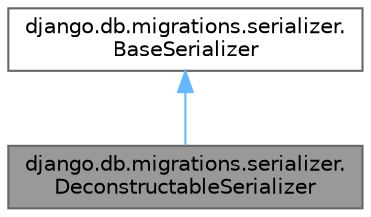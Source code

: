 digraph "django.db.migrations.serializer.DeconstructableSerializer"
{
 // LATEX_PDF_SIZE
  bgcolor="transparent";
  edge [fontname=Helvetica,fontsize=10,labelfontname=Helvetica,labelfontsize=10];
  node [fontname=Helvetica,fontsize=10,shape=box,height=0.2,width=0.4];
  Node1 [id="Node000001",label="django.db.migrations.serializer.\lDeconstructableSerializer",height=0.2,width=0.4,color="gray40", fillcolor="grey60", style="filled", fontcolor="black",tooltip=" "];
  Node2 -> Node1 [id="edge1_Node000001_Node000002",dir="back",color="steelblue1",style="solid",tooltip=" "];
  Node2 [id="Node000002",label="django.db.migrations.serializer.\lBaseSerializer",height=0.2,width=0.4,color="gray40", fillcolor="white", style="filled",URL="$classdjango_1_1db_1_1migrations_1_1serializer_1_1_base_serializer.html",tooltip=" "];
}
